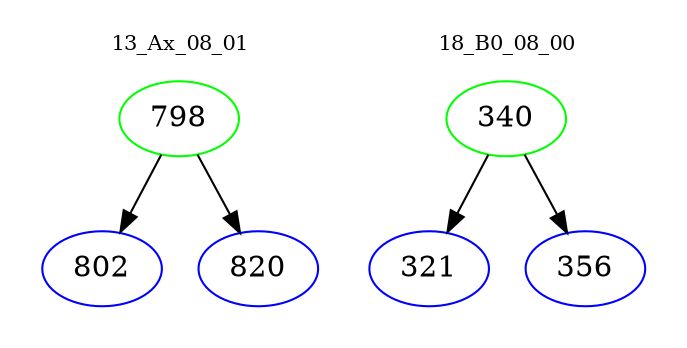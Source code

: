 digraph{
subgraph cluster_0 {
color = white
label = "13_Ax_08_01";
fontsize=10;
T0_798 [label="798", color="green"]
T0_798 -> T0_802 [color="black"]
T0_802 [label="802", color="blue"]
T0_798 -> T0_820 [color="black"]
T0_820 [label="820", color="blue"]
}
subgraph cluster_1 {
color = white
label = "18_B0_08_00";
fontsize=10;
T1_340 [label="340", color="green"]
T1_340 -> T1_321 [color="black"]
T1_321 [label="321", color="blue"]
T1_340 -> T1_356 [color="black"]
T1_356 [label="356", color="blue"]
}
}
